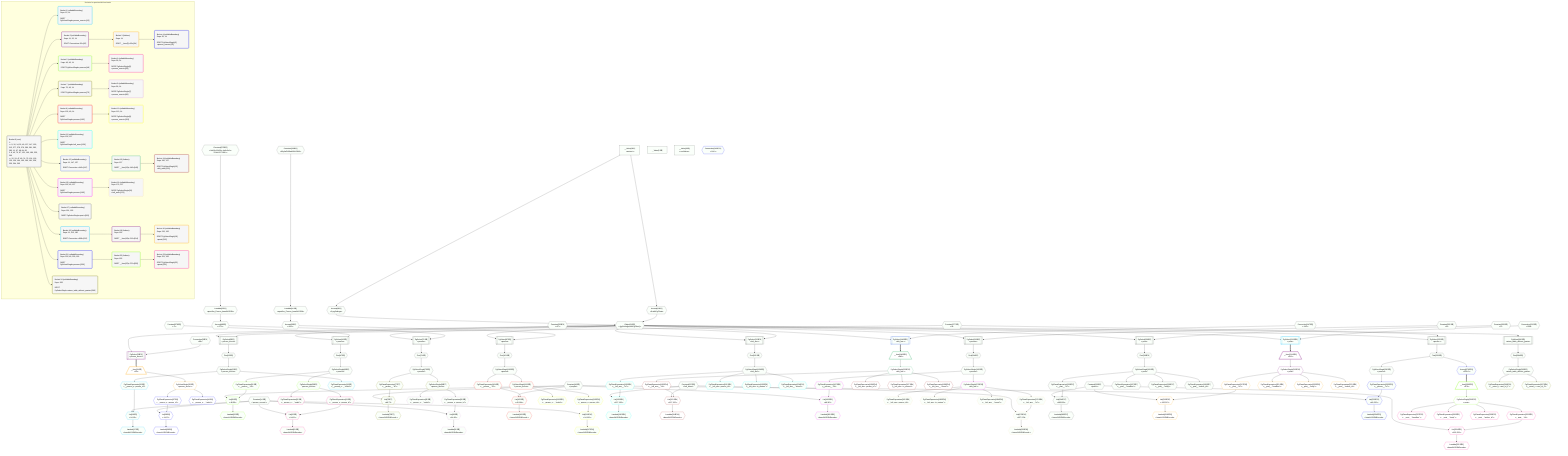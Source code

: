 %%{init: {'themeVariables': { 'fontSize': '12px'}}}%%
graph TD
    classDef path fill:#eee,stroke:#000,color:#000
    classDef plan fill:#fff,stroke-width:1px,color:#000
    classDef itemplan fill:#fff,stroke-width:2px,color:#000
    classDef unbatchedplan fill:#dff,stroke-width:1px,color:#000
    classDef sideeffectplan fill:#fcc,stroke-width:2px,color:#000
    classDef bucket fill:#f6f6f6,color:#000,stroke-width:2px,text-align:left


    %% plan dependencies
    PgSelect8[["PgSelect[8∈0]<br />ᐸperson_secretᐳ"]]:::plan
    Object11{{"Object[11∈0]<br />ᐸ{pgSettings,withPgClient}ᐳ"}}:::plan
    Constant277{{"Constant[277∈0]<br />ᐸ3ᐳ"}}:::plan
    Object11 & Constant277 --> PgSelect8
    Access9{{"Access[9∈0]<br />ᐸ3.pgSettingsᐳ"}}:::plan
    Access10{{"Access[10∈0]<br />ᐸ3.withPgClientᐳ"}}:::plan
    Access9 & Access10 --> Object11
    PgSelect43[["PgSelect[43∈0]<br />ᐸpersonᐳ"]]:::plan
    Constant278{{"Constant[278∈0]<br />ᐸ1ᐳ"}}:::plan
    Object11 & Constant278 --> PgSelect43
    PgSelect70[["PgSelect[70∈0]<br />ᐸpersonᐳ"]]:::plan
    Access68{{"Access[68∈0]<br />ᐸ67.1ᐳ"}}:::plan
    Object11 & Access68 --> PgSelect70
    PgSelect97[["PgSelect[97∈0]<br />ᐸpersonᐳ"]]:::plan
    Access95{{"Access[95∈0]<br />ᐸ94.1ᐳ"}}:::plan
    Object11 & Access95 --> PgSelect97
    PgSelect121[["PgSelect[121∈0]<br />ᐸleft_armᐳ"]]:::plan
    Constant281{{"Constant[281∈0]<br />ᐸ42ᐳ"}}:::plan
    Object11 & Constant281 --> PgSelect121
    PgSelect160[["PgSelect[160∈0]<br />ᐸpersonᐳ"]]:::plan
    Constant282{{"Constant[282∈0]<br />ᐸ2ᐳ"}}:::plan
    Object11 & Constant282 --> PgSelect160
    PgSelect186[["PgSelect[186∈0]<br />ᐸpostᐳ"]]:::plan
    Constant283{{"Constant[283∈0]<br />ᐸ7ᐳ"}}:::plan
    Object11 & Constant283 --> PgSelect186
    PgSelect225[["PgSelect[225∈0]<br />ᐸpersonᐳ"]]:::plan
    Object11 & Constant277 --> PgSelect225
    __Value3["__Value[3∈0]<br />ᐸcontextᐳ"]:::plan
    __Value3 --> Access9
    __Value3 --> Access10
    First12{{"First[12∈0]"}}:::plan
    PgSelect8 --> First12
    PgSelectSingle13{{"PgSelectSingle[13∈0]<br />ᐸperson_secretᐳ"}}:::plan
    First12 --> PgSelectSingle13
    First47{{"First[47∈0]"}}:::plan
    PgSelect43 --> First47
    PgSelectSingle48{{"PgSelectSingle[48∈0]<br />ᐸpersonᐳ"}}:::plan
    First47 --> PgSelectSingle48
    Lambda67{{"Lambda[67∈0]<br />ᐸspecifier_Person_base64JSONᐳ"}}:::plan
    Constant279{{"Constant[279∈0]<br />ᐸ'fa4f3e13-456c-4a9e-8c1e-37a6e3177d0b'ᐳ"}}:::plan
    Constant279 --> Lambda67
    Lambda67 --> Access68
    First74{{"First[74∈0]"}}:::plan
    PgSelect70 --> First74
    PgSelectSingle75{{"PgSelectSingle[75∈0]<br />ᐸpersonᐳ"}}:::plan
    First74 --> PgSelectSingle75
    Lambda94{{"Lambda[94∈0]<br />ᐸspecifier_Person_base64JSONᐳ"}}:::plan
    Constant280{{"Constant[280∈0]<br />ᐸ'WyJwZW9wbGUiLDBd'ᐳ"}}:::plan
    Constant280 --> Lambda94
    Lambda94 --> Access95
    First101{{"First[101∈0]"}}:::plan
    PgSelect97 --> First101
    PgSelectSingle102{{"PgSelectSingle[102∈0]<br />ᐸpersonᐳ"}}:::plan
    First101 --> PgSelectSingle102
    First125{{"First[125∈0]"}}:::plan
    PgSelect121 --> First125
    PgSelectSingle126{{"PgSelectSingle[126∈0]<br />ᐸleft_armᐳ"}}:::plan
    First125 --> PgSelectSingle126
    First164{{"First[164∈0]"}}:::plan
    PgSelect160 --> First164
    PgSelectSingle165{{"PgSelectSingle[165∈0]<br />ᐸpersonᐳ"}}:::plan
    First164 --> PgSelectSingle165
    First190{{"First[190∈0]"}}:::plan
    PgSelect186 --> First190
    PgSelectSingle191{{"PgSelectSingle[191∈0]<br />ᐸpostᐳ"}}:::plan
    First190 --> PgSelectSingle191
    First229{{"First[229∈0]"}}:::plan
    PgSelect225 --> First229
    PgSelectSingle230{{"PgSelectSingle[230∈0]<br />ᐸpersonᐳ"}}:::plan
    First229 --> PgSelectSingle230
    PgSelect260[["PgSelect[260∈0]<br />ᐸreturn_table_without_grantsᐳ"]]:::plan
    Object11 --> PgSelect260
    First264{{"First[264∈0]"}}:::plan
    PgSelect260 --> First264
    PgSelectSingle265{{"PgSelectSingle[265∈0]<br />ᐸreturn_table_without_grantsᐳ"}}:::plan
    First264 --> PgSelectSingle265
    __Value0["__Value[0∈0]"]:::plan
    __Value5["__Value[5∈0]<br />ᐸrootValueᐳ"]:::plan
    Constant14{{"Constant[14∈0]<br />ᐸ'person_secrets'ᐳ"}}:::plan
    Connection32{{"Connection[32∈0]<br />ᐸ28ᐳ"}}:::plan
    Constant49{{"Constant[49∈0]<br />ᐸ'people'ᐳ"}}:::plan
    Constant127{{"Constant[127∈0]<br />ᐸ'left_arms'ᐳ"}}:::plan
    Connection147{{"Connection[147∈0]<br />ᐸ143ᐳ"}}:::plan
    Constant192{{"Constant[192∈0]<br />ᐸ'posts'ᐳ"}}:::plan
    Connection212{{"Connection[212∈0]<br />ᐸ208ᐳ"}}:::plan
    List16{{"List[16∈1]<br />ᐸ14,15ᐳ"}}:::plan
    PgClassExpression15{{"PgClassExpression[15∈1]<br />ᐸ__person_s...person_id”ᐳ"}}:::plan
    Constant14 & PgClassExpression15 --> List16
    PgSelectSingle13 --> PgClassExpression15
    Lambda17{{"Lambda[17∈1]<br />ᐸbase64JSONEncodeᐳ"}}:::plan
    List16 --> Lambda17
    PgClassExpression19{{"PgClassExpression[19∈1]<br />ᐸ__person_s..._.”sekrit”ᐳ"}}:::plan
    PgSelectSingle13 --> PgClassExpression19
    PgSelect33[["PgSelect[33∈2]<br />ᐸperson_secretᐳ"]]:::plan
    Object11 & Connection32 --> PgSelect33
    __Item34[/"__Item[34∈3]<br />ᐸ33ᐳ"\]:::itemplan
    PgSelect33 ==> __Item34
    PgSelectSingle35{{"PgSelectSingle[35∈3]<br />ᐸperson_secretᐳ"}}:::plan
    __Item34 --> PgSelectSingle35
    List38{{"List[38∈4]<br />ᐸ14,37ᐳ"}}:::plan
    PgClassExpression37{{"PgClassExpression[37∈4]<br />ᐸ__person_s...person_id”ᐳ"}}:::plan
    Constant14 & PgClassExpression37 --> List38
    PgSelectSingle35 --> PgClassExpression37
    Lambda39{{"Lambda[39∈4]<br />ᐸbase64JSONEncodeᐳ"}}:::plan
    List38 --> Lambda39
    PgClassExpression41{{"PgClassExpression[41∈4]<br />ᐸ__person_s..._.”sekrit”ᐳ"}}:::plan
    PgSelectSingle35 --> PgClassExpression41
    List51{{"List[51∈5]<br />ᐸ49,50ᐳ"}}:::plan
    PgClassExpression50{{"PgClassExpression[50∈5]<br />ᐸ__person__.”id”ᐳ"}}:::plan
    Constant49 & PgClassExpression50 --> List51
    PgSelectSingle48 --> PgClassExpression50
    Lambda52{{"Lambda[52∈5]<br />ᐸbase64JSONEncodeᐳ"}}:::plan
    List51 --> Lambda52
    PgSelectSingle59{{"PgSelectSingle[59∈5]<br />ᐸperson_secretᐳ"}}:::plan
    PgSelectSingle48 --> PgSelectSingle59
    List62{{"List[62∈6]<br />ᐸ14,61ᐳ"}}:::plan
    PgClassExpression61{{"PgClassExpression[61∈6]<br />ᐸ__person_s...person_id”ᐳ"}}:::plan
    Constant14 & PgClassExpression61 --> List62
    PgSelectSingle59 --> PgClassExpression61
    Lambda63{{"Lambda[63∈6]<br />ᐸbase64JSONEncodeᐳ"}}:::plan
    List62 --> Lambda63
    PgClassExpression65{{"PgClassExpression[65∈6]<br />ᐸ__person_s..._.”sekrit”ᐳ"}}:::plan
    PgSelectSingle59 --> PgClassExpression65
    List78{{"List[78∈7]<br />ᐸ49,77ᐳ"}}:::plan
    PgClassExpression77{{"PgClassExpression[77∈7]<br />ᐸ__person__.”id”ᐳ"}}:::plan
    Constant49 & PgClassExpression77 --> List78
    PgSelectSingle75 --> PgClassExpression77
    Lambda79{{"Lambda[79∈7]<br />ᐸbase64JSONEncodeᐳ"}}:::plan
    List78 --> Lambda79
    PgSelectSingle86{{"PgSelectSingle[86∈7]<br />ᐸperson_secretᐳ"}}:::plan
    PgSelectSingle75 --> PgSelectSingle86
    List89{{"List[89∈8]<br />ᐸ14,88ᐳ"}}:::plan
    PgClassExpression88{{"PgClassExpression[88∈8]<br />ᐸ__person_s...person_id”ᐳ"}}:::plan
    Constant14 & PgClassExpression88 --> List89
    PgSelectSingle86 --> PgClassExpression88
    Lambda90{{"Lambda[90∈8]<br />ᐸbase64JSONEncodeᐳ"}}:::plan
    List89 --> Lambda90
    PgClassExpression92{{"PgClassExpression[92∈8]<br />ᐸ__person_s..._.”sekrit”ᐳ"}}:::plan
    PgSelectSingle86 --> PgClassExpression92
    List105{{"List[105∈9]<br />ᐸ49,104ᐳ"}}:::plan
    PgClassExpression104{{"PgClassExpression[104∈9]<br />ᐸ__person__.”id”ᐳ"}}:::plan
    Constant49 & PgClassExpression104 --> List105
    PgSelectSingle102 --> PgClassExpression104
    Lambda106{{"Lambda[106∈9]<br />ᐸbase64JSONEncodeᐳ"}}:::plan
    List105 --> Lambda106
    PgSelectSingle113{{"PgSelectSingle[113∈9]<br />ᐸperson_secretᐳ"}}:::plan
    PgSelectSingle102 --> PgSelectSingle113
    List116{{"List[116∈10]<br />ᐸ14,115ᐳ"}}:::plan
    PgClassExpression115{{"PgClassExpression[115∈10]<br />ᐸ__person_s...person_id”ᐳ"}}:::plan
    Constant14 & PgClassExpression115 --> List116
    PgSelectSingle113 --> PgClassExpression115
    Lambda117{{"Lambda[117∈10]<br />ᐸbase64JSONEncodeᐳ"}}:::plan
    List116 --> Lambda117
    PgClassExpression119{{"PgClassExpression[119∈10]<br />ᐸ__person_s..._.”sekrit”ᐳ"}}:::plan
    PgSelectSingle113 --> PgClassExpression119
    List129{{"List[129∈11]<br />ᐸ127,128ᐳ"}}:::plan
    PgClassExpression128{{"PgClassExpression[128∈11]<br />ᐸ__left_arm__.”id”ᐳ"}}:::plan
    Constant127 & PgClassExpression128 --> List129
    PgSelectSingle126 --> PgClassExpression128
    Lambda130{{"Lambda[130∈11]<br />ᐸbase64JSONEncodeᐳ"}}:::plan
    List129 --> Lambda130
    PgClassExpression132{{"PgClassExpression[132∈11]<br />ᐸ__left_arm...person_id”ᐳ"}}:::plan
    PgSelectSingle126 --> PgClassExpression132
    PgClassExpression133{{"PgClassExpression[133∈11]<br />ᐸ__left_arm...in_metres”ᐳ"}}:::plan
    PgSelectSingle126 --> PgClassExpression133
    PgClassExpression134{{"PgClassExpression[134∈11]<br />ᐸ__left_arm__.”mood”ᐳ"}}:::plan
    PgSelectSingle126 --> PgClassExpression134
    PgSelect148[["PgSelect[148∈12]<br />ᐸleft_armᐳ"]]:::plan
    Object11 & Connection147 --> PgSelect148
    __Item149[/"__Item[149∈13]<br />ᐸ148ᐳ"\]:::itemplan
    PgSelect148 ==> __Item149
    PgSelectSingle150{{"PgSelectSingle[150∈13]<br />ᐸleft_armᐳ"}}:::plan
    __Item149 --> PgSelectSingle150
    List153{{"List[153∈14]<br />ᐸ127,152ᐳ"}}:::plan
    PgClassExpression152{{"PgClassExpression[152∈14]<br />ᐸ__left_arm__.”id”ᐳ"}}:::plan
    Constant127 & PgClassExpression152 --> List153
    PgSelectSingle150 --> PgClassExpression152
    Lambda154{{"Lambda[154∈14]<br />ᐸbase64JSONEncodeᐳ"}}:::plan
    List153 --> Lambda154
    PgClassExpression156{{"PgClassExpression[156∈14]<br />ᐸ__left_arm...person_id”ᐳ"}}:::plan
    PgSelectSingle150 --> PgClassExpression156
    PgClassExpression157{{"PgClassExpression[157∈14]<br />ᐸ__left_arm...in_metres”ᐳ"}}:::plan
    PgSelectSingle150 --> PgClassExpression157
    PgClassExpression158{{"PgClassExpression[158∈14]<br />ᐸ__left_arm__.”mood”ᐳ"}}:::plan
    PgSelectSingle150 --> PgClassExpression158
    List168{{"List[168∈15]<br />ᐸ49,167ᐳ"}}:::plan
    PgClassExpression167{{"PgClassExpression[167∈15]<br />ᐸ__person__.”id”ᐳ"}}:::plan
    Constant49 & PgClassExpression167 --> List168
    PgSelectSingle165 --> PgClassExpression167
    Lambda169{{"Lambda[169∈15]<br />ᐸbase64JSONEncodeᐳ"}}:::plan
    List168 --> Lambda169
    PgSelectSingle176{{"PgSelectSingle[176∈15]<br />ᐸleft_armᐳ"}}:::plan
    PgSelectSingle165 --> PgSelectSingle176
    List179{{"List[179∈16]<br />ᐸ127,178ᐳ"}}:::plan
    PgClassExpression178{{"PgClassExpression[178∈16]<br />ᐸ__left_arm__.”id”ᐳ"}}:::plan
    Constant127 & PgClassExpression178 --> List179
    PgSelectSingle176 --> PgClassExpression178
    Lambda180{{"Lambda[180∈16]<br />ᐸbase64JSONEncodeᐳ"}}:::plan
    List179 --> Lambda180
    PgClassExpression182{{"PgClassExpression[182∈16]<br />ᐸ__left_arm...person_id”ᐳ"}}:::plan
    PgSelectSingle176 --> PgClassExpression182
    PgClassExpression183{{"PgClassExpression[183∈16]<br />ᐸ__left_arm...in_metres”ᐳ"}}:::plan
    PgSelectSingle176 --> PgClassExpression183
    PgClassExpression184{{"PgClassExpression[184∈16]<br />ᐸ__left_arm__.”mood”ᐳ"}}:::plan
    PgSelectSingle176 --> PgClassExpression184
    List194{{"List[194∈17]<br />ᐸ192,193ᐳ"}}:::plan
    PgClassExpression193{{"PgClassExpression[193∈17]<br />ᐸ__post__.”id”ᐳ"}}:::plan
    Constant192 & PgClassExpression193 --> List194
    PgSelectSingle191 --> PgClassExpression193
    Lambda195{{"Lambda[195∈17]<br />ᐸbase64JSONEncodeᐳ"}}:::plan
    List194 --> Lambda195
    PgClassExpression197{{"PgClassExpression[197∈17]<br />ᐸ__post__.”headline”ᐳ"}}:::plan
    PgSelectSingle191 --> PgClassExpression197
    PgClassExpression198{{"PgClassExpression[198∈17]<br />ᐸ__post__.”body”ᐳ"}}:::plan
    PgSelectSingle191 --> PgClassExpression198
    PgClassExpression199{{"PgClassExpression[199∈17]<br />ᐸ__post__.”author_id”ᐳ"}}:::plan
    PgSelectSingle191 --> PgClassExpression199
    PgSelect213[["PgSelect[213∈18]<br />ᐸpostᐳ"]]:::plan
    Object11 & Connection212 --> PgSelect213
    __Item214[/"__Item[214∈19]<br />ᐸ213ᐳ"\]:::itemplan
    PgSelect213 ==> __Item214
    PgSelectSingle215{{"PgSelectSingle[215∈19]<br />ᐸpostᐳ"}}:::plan
    __Item214 --> PgSelectSingle215
    List218{{"List[218∈20]<br />ᐸ192,217ᐳ"}}:::plan
    PgClassExpression217{{"PgClassExpression[217∈20]<br />ᐸ__post__.”id”ᐳ"}}:::plan
    Constant192 & PgClassExpression217 --> List218
    PgSelectSingle215 --> PgClassExpression217
    Lambda219{{"Lambda[219∈20]<br />ᐸbase64JSONEncodeᐳ"}}:::plan
    List218 --> Lambda219
    PgClassExpression221{{"PgClassExpression[221∈20]<br />ᐸ__post__.”headline”ᐳ"}}:::plan
    PgSelectSingle215 --> PgClassExpression221
    PgClassExpression222{{"PgClassExpression[222∈20]<br />ᐸ__post__.”body”ᐳ"}}:::plan
    PgSelectSingle215 --> PgClassExpression222
    PgClassExpression223{{"PgClassExpression[223∈20]<br />ᐸ__post__.”author_id”ᐳ"}}:::plan
    PgSelectSingle215 --> PgClassExpression223
    List233{{"List[233∈21]<br />ᐸ49,232ᐳ"}}:::plan
    PgClassExpression232{{"PgClassExpression[232∈21]<br />ᐸ__person__.”id”ᐳ"}}:::plan
    Constant49 & PgClassExpression232 --> List233
    PgSelectSingle230 --> PgClassExpression232
    Lambda234{{"Lambda[234∈21]<br />ᐸbase64JSONEncodeᐳ"}}:::plan
    List233 --> Lambda234
    Access276{{"Access[276∈21]<br />ᐸ229.0ᐳ"}}:::plan
    First229 --> Access276
    Connection248{{"Connection[248∈21]<br />ᐸ244ᐳ"}}:::plan
    __Item250[/"__Item[250∈22]<br />ᐸ276ᐳ"\]:::itemplan
    Access276 ==> __Item250
    PgSelectSingle251{{"PgSelectSingle[251∈22]<br />ᐸpostᐳ"}}:::plan
    __Item250 --> PgSelectSingle251
    List254{{"List[254∈23]<br />ᐸ192,253ᐳ"}}:::plan
    PgClassExpression253{{"PgClassExpression[253∈23]<br />ᐸ__post__.”id”ᐳ"}}:::plan
    Constant192 & PgClassExpression253 --> List254
    PgSelectSingle251 --> PgClassExpression253
    Lambda255{{"Lambda[255∈23]<br />ᐸbase64JSONEncodeᐳ"}}:::plan
    List254 --> Lambda255
    PgClassExpression257{{"PgClassExpression[257∈23]<br />ᐸ__post__.”headline”ᐳ"}}:::plan
    PgSelectSingle251 --> PgClassExpression257
    PgClassExpression258{{"PgClassExpression[258∈23]<br />ᐸ__post__.”body”ᐳ"}}:::plan
    PgSelectSingle251 --> PgClassExpression258
    PgClassExpression259{{"PgClassExpression[259∈23]<br />ᐸ__post__.”author_id”ᐳ"}}:::plan
    PgSelectSingle251 --> PgClassExpression259
    PgClassExpression266{{"PgClassExpression[266∈24]<br />ᐸ__return_t...rson_id_1”ᐳ"}}:::plan
    PgSelectSingle265 --> PgClassExpression266
    PgClassExpression267{{"PgClassExpression[267∈24]<br />ᐸ__return_t...rson_id_2”ᐳ"}}:::plan
    PgSelectSingle265 --> PgClassExpression267

    %% define steps

    subgraph "Buckets for queries/v4/rbac.basic"
    Bucket0("Bucket 0 (root)<br />1: <br />ᐳ: 9, 10, 14, 32, 49, 127, 147, 192, 212, 277, 278, 279, 280, 281, 282, 283, 11, 67, 68, 94, 95<br />2: 8, 43, 70, 97, 121, 160, 186, 225, 260<br />ᐳ: 12, 13, 47, 48, 74, 75, 101, 102, 125, 126, 164, 165, 190, 191, 229, 230, 264, 265"):::bucket
    classDef bucket0 stroke:#696969
    class Bucket0,__Value0,__Value3,__Value5,PgSelect8,Access9,Access10,Object11,First12,PgSelectSingle13,Constant14,Connection32,PgSelect43,First47,PgSelectSingle48,Constant49,Lambda67,Access68,PgSelect70,First74,PgSelectSingle75,Lambda94,Access95,PgSelect97,First101,PgSelectSingle102,PgSelect121,First125,PgSelectSingle126,Constant127,Connection147,PgSelect160,First164,PgSelectSingle165,PgSelect186,First190,PgSelectSingle191,Constant192,Connection212,PgSelect225,First229,PgSelectSingle230,PgSelect260,First264,PgSelectSingle265,Constant277,Constant278,Constant279,Constant280,Constant281,Constant282,Constant283 bucket0
    Bucket1("Bucket 1 (nullableBoundary)<br />Deps: 13, 14<br /><br />ROOT PgSelectSingleᐸperson_secretᐳ[13]"):::bucket
    classDef bucket1 stroke:#00bfff
    class Bucket1,PgClassExpression15,List16,Lambda17,PgClassExpression19 bucket1
    Bucket2("Bucket 2 (nullableBoundary)<br />Deps: 11, 32, 14<br /><br />ROOT Connectionᐸ28ᐳ[32]"):::bucket
    classDef bucket2 stroke:#7f007f
    class Bucket2,PgSelect33 bucket2
    Bucket3("Bucket 3 (listItem)<br />Deps: 14<br /><br />ROOT __Item{3}ᐸ33ᐳ[34]"):::bucket
    classDef bucket3 stroke:#ffa500
    class Bucket3,__Item34,PgSelectSingle35 bucket3
    Bucket4("Bucket 4 (nullableBoundary)<br />Deps: 35, 14<br /><br />ROOT PgSelectSingle{3}ᐸperson_secretᐳ[35]"):::bucket
    classDef bucket4 stroke:#0000ff
    class Bucket4,PgClassExpression37,List38,Lambda39,PgClassExpression41 bucket4
    Bucket5("Bucket 5 (nullableBoundary)<br />Deps: 48, 49, 14<br /><br />ROOT PgSelectSingleᐸpersonᐳ[48]"):::bucket
    classDef bucket5 stroke:#7fff00
    class Bucket5,PgClassExpression50,List51,Lambda52,PgSelectSingle59 bucket5
    Bucket6("Bucket 6 (nullableBoundary)<br />Deps: 59, 14<br /><br />ROOT PgSelectSingle{5}ᐸperson_secretᐳ[59]"):::bucket
    classDef bucket6 stroke:#ff1493
    class Bucket6,PgClassExpression61,List62,Lambda63,PgClassExpression65 bucket6
    Bucket7("Bucket 7 (nullableBoundary)<br />Deps: 75, 49, 14<br /><br />ROOT PgSelectSingleᐸpersonᐳ[75]"):::bucket
    classDef bucket7 stroke:#808000
    class Bucket7,PgClassExpression77,List78,Lambda79,PgSelectSingle86 bucket7
    Bucket8("Bucket 8 (nullableBoundary)<br />Deps: 86, 14<br /><br />ROOT PgSelectSingle{7}ᐸperson_secretᐳ[86]"):::bucket
    classDef bucket8 stroke:#dda0dd
    class Bucket8,PgClassExpression88,List89,Lambda90,PgClassExpression92 bucket8
    Bucket9("Bucket 9 (nullableBoundary)<br />Deps: 102, 49, 14<br /><br />ROOT PgSelectSingleᐸpersonᐳ[102]"):::bucket
    classDef bucket9 stroke:#ff0000
    class Bucket9,PgClassExpression104,List105,Lambda106,PgSelectSingle113 bucket9
    Bucket10("Bucket 10 (nullableBoundary)<br />Deps: 113, 14<br /><br />ROOT PgSelectSingle{9}ᐸperson_secretᐳ[113]"):::bucket
    classDef bucket10 stroke:#ffff00
    class Bucket10,PgClassExpression115,List116,Lambda117,PgClassExpression119 bucket10
    Bucket11("Bucket 11 (nullableBoundary)<br />Deps: 126, 127<br /><br />ROOT PgSelectSingleᐸleft_armᐳ[126]"):::bucket
    classDef bucket11 stroke:#00ffff
    class Bucket11,PgClassExpression128,List129,Lambda130,PgClassExpression132,PgClassExpression133,PgClassExpression134 bucket11
    Bucket12("Bucket 12 (nullableBoundary)<br />Deps: 11, 147, 127<br /><br />ROOT Connectionᐸ143ᐳ[147]"):::bucket
    classDef bucket12 stroke:#4169e1
    class Bucket12,PgSelect148 bucket12
    Bucket13("Bucket 13 (listItem)<br />Deps: 127<br /><br />ROOT __Item{13}ᐸ148ᐳ[149]"):::bucket
    classDef bucket13 stroke:#3cb371
    class Bucket13,__Item149,PgSelectSingle150 bucket13
    Bucket14("Bucket 14 (nullableBoundary)<br />Deps: 150, 127<br /><br />ROOT PgSelectSingle{13}ᐸleft_armᐳ[150]"):::bucket
    classDef bucket14 stroke:#a52a2a
    class Bucket14,PgClassExpression152,List153,Lambda154,PgClassExpression156,PgClassExpression157,PgClassExpression158 bucket14
    Bucket15("Bucket 15 (nullableBoundary)<br />Deps: 165, 49, 127<br /><br />ROOT PgSelectSingleᐸpersonᐳ[165]"):::bucket
    classDef bucket15 stroke:#ff00ff
    class Bucket15,PgClassExpression167,List168,Lambda169,PgSelectSingle176 bucket15
    Bucket16("Bucket 16 (nullableBoundary)<br />Deps: 176, 127<br /><br />ROOT PgSelectSingle{15}ᐸleft_armᐳ[176]"):::bucket
    classDef bucket16 stroke:#f5deb3
    class Bucket16,PgClassExpression178,List179,Lambda180,PgClassExpression182,PgClassExpression183,PgClassExpression184 bucket16
    Bucket17("Bucket 17 (nullableBoundary)<br />Deps: 191, 192<br /><br />ROOT PgSelectSingleᐸpostᐳ[191]"):::bucket
    classDef bucket17 stroke:#696969
    class Bucket17,PgClassExpression193,List194,Lambda195,PgClassExpression197,PgClassExpression198,PgClassExpression199 bucket17
    Bucket18("Bucket 18 (nullableBoundary)<br />Deps: 11, 212, 192<br /><br />ROOT Connectionᐸ208ᐳ[212]"):::bucket
    classDef bucket18 stroke:#00bfff
    class Bucket18,PgSelect213 bucket18
    Bucket19("Bucket 19 (listItem)<br />Deps: 192<br /><br />ROOT __Item{19}ᐸ213ᐳ[214]"):::bucket
    classDef bucket19 stroke:#7f007f
    class Bucket19,__Item214,PgSelectSingle215 bucket19
    Bucket20("Bucket 20 (nullableBoundary)<br />Deps: 215, 192<br /><br />ROOT PgSelectSingle{19}ᐸpostᐳ[215]"):::bucket
    classDef bucket20 stroke:#ffa500
    class Bucket20,PgClassExpression217,List218,Lambda219,PgClassExpression221,PgClassExpression222,PgClassExpression223 bucket20
    Bucket21("Bucket 21 (nullableBoundary)<br />Deps: 230, 49, 229, 192<br /><br />ROOT PgSelectSingleᐸpersonᐳ[230]"):::bucket
    classDef bucket21 stroke:#0000ff
    class Bucket21,PgClassExpression232,List233,Lambda234,Connection248,Access276 bucket21
    Bucket22("Bucket 22 (listItem)<br />Deps: 192<br /><br />ROOT __Item{22}ᐸ276ᐳ[250]"):::bucket
    classDef bucket22 stroke:#7fff00
    class Bucket22,__Item250,PgSelectSingle251 bucket22
    Bucket23("Bucket 23 (nullableBoundary)<br />Deps: 251, 192<br /><br />ROOT PgSelectSingle{22}ᐸpostᐳ[251]"):::bucket
    classDef bucket23 stroke:#ff1493
    class Bucket23,PgClassExpression253,List254,Lambda255,PgClassExpression257,PgClassExpression258,PgClassExpression259 bucket23
    Bucket24("Bucket 24 (nullableBoundary)<br />Deps: 265<br /><br />ROOT PgSelectSingleᐸreturn_table_without_grantsᐳ[265]"):::bucket
    classDef bucket24 stroke:#808000
    class Bucket24,PgClassExpression266,PgClassExpression267 bucket24
    Bucket0 --> Bucket1 & Bucket2 & Bucket5 & Bucket7 & Bucket9 & Bucket11 & Bucket12 & Bucket15 & Bucket17 & Bucket18 & Bucket21 & Bucket24
    Bucket2 --> Bucket3
    Bucket3 --> Bucket4
    Bucket5 --> Bucket6
    Bucket7 --> Bucket8
    Bucket9 --> Bucket10
    Bucket12 --> Bucket13
    Bucket13 --> Bucket14
    Bucket15 --> Bucket16
    Bucket18 --> Bucket19
    Bucket19 --> Bucket20
    Bucket21 --> Bucket22
    Bucket22 --> Bucket23
    classDef unary fill:#fafffa,borderWidth:8px
    class PgSelect8,Object11,PgSelect43,PgSelect70,PgSelect97,PgSelect121,PgSelect160,PgSelect186,PgSelect225,Access9,Access10,First12,PgSelectSingle13,First47,PgSelectSingle48,Lambda67,Access68,First74,PgSelectSingle75,Lambda94,Access95,First101,PgSelectSingle102,First125,PgSelectSingle126,First164,PgSelectSingle165,First190,PgSelectSingle191,First229,PgSelectSingle230,PgSelect260,First264,PgSelectSingle265,__Value0,__Value3,__Value5,Constant14,Connection32,Constant49,Constant127,Connection147,Constant192,Connection212,Constant277,Constant278,Constant279,Constant280,Constant281,Constant282,Constant283,List16,PgClassExpression15,Lambda17,PgClassExpression19,PgSelect33,List51,PgClassExpression50,Lambda52,PgSelectSingle59,List62,PgClassExpression61,Lambda63,PgClassExpression65,List78,PgClassExpression77,Lambda79,PgSelectSingle86,List89,PgClassExpression88,Lambda90,PgClassExpression92,List105,PgClassExpression104,Lambda106,PgSelectSingle113,List116,PgClassExpression115,Lambda117,PgClassExpression119,List129,PgClassExpression128,Lambda130,PgClassExpression132,PgClassExpression133,PgClassExpression134,PgSelect148,List168,PgClassExpression167,Lambda169,PgSelectSingle176,List179,PgClassExpression178,Lambda180,PgClassExpression182,PgClassExpression183,PgClassExpression184,List194,PgClassExpression193,Lambda195,PgClassExpression197,PgClassExpression198,PgClassExpression199,PgSelect213,List233,PgClassExpression232,Lambda234,Access276,Connection248,PgClassExpression266,PgClassExpression267 unary
    end